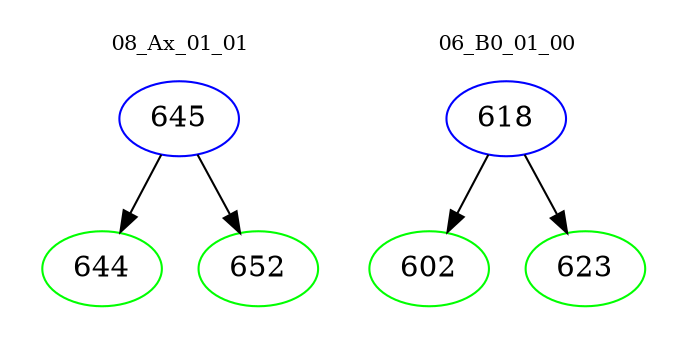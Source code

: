 digraph{
subgraph cluster_0 {
color = white
label = "08_Ax_01_01";
fontsize=10;
T0_645 [label="645", color="blue"]
T0_645 -> T0_644 [color="black"]
T0_644 [label="644", color="green"]
T0_645 -> T0_652 [color="black"]
T0_652 [label="652", color="green"]
}
subgraph cluster_1 {
color = white
label = "06_B0_01_00";
fontsize=10;
T1_618 [label="618", color="blue"]
T1_618 -> T1_602 [color="black"]
T1_602 [label="602", color="green"]
T1_618 -> T1_623 [color="black"]
T1_623 [label="623", color="green"]
}
}
